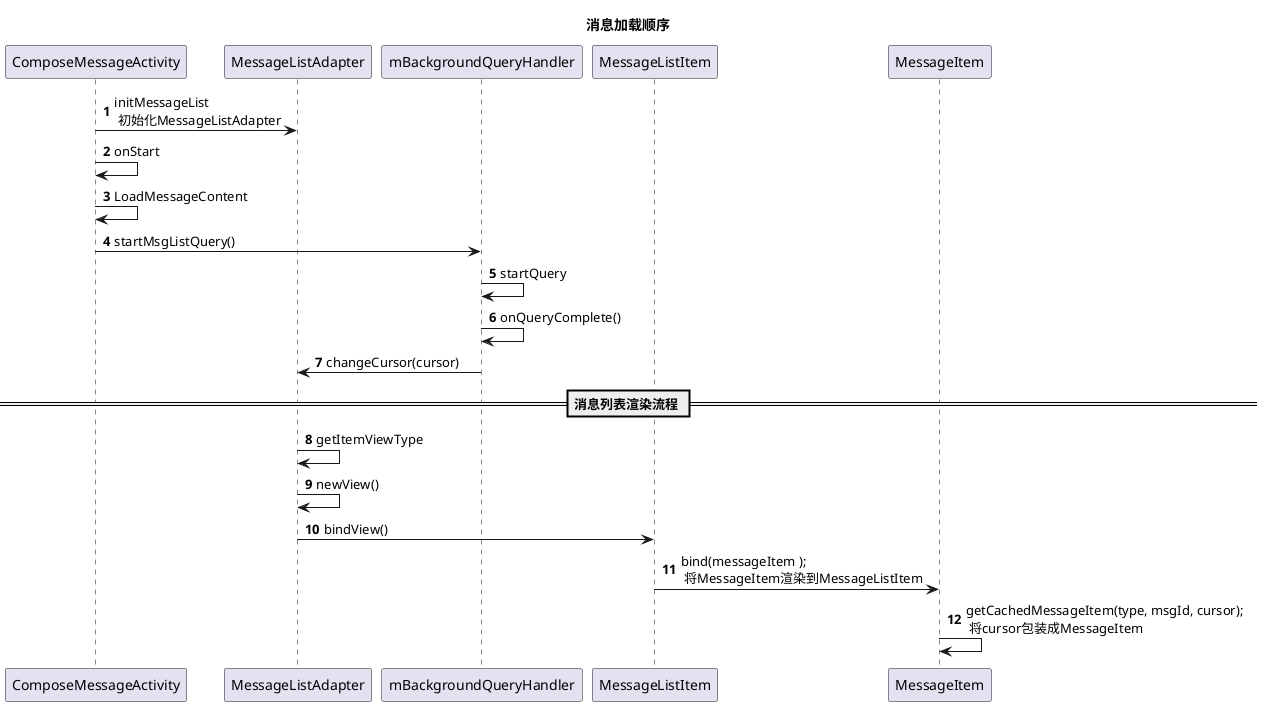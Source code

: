 @startuml
title 消息加载顺序
'自增长序号
autonumber

ComposeMessageActivity -> MessageListAdapter :initMessageList \n 初始化MessageListAdapter

'activate ComposeMessageActivity

ComposeMessageActivity -> ComposeMessageActivity : onStart
ComposeMessageActivity -> ComposeMessageActivity : LoadMessageContent
ComposeMessageActivity -> mBackgroundQueryHandler : startMsgListQuery()

'destroy ComposeMessageActivity


mBackgroundQueryHandler -> mBackgroundQueryHandler: startQuery
mBackgroundQueryHandler -> mBackgroundQueryHandler : onQueryComplete()
mBackgroundQueryHandler -> MessageListAdapter : changeCursor(cursor)

== 消息列表渲染流程 ==

MessageListAdapter -> MessageListAdapter: getItemViewType
MessageListAdapter -> MessageListAdapter: newView()
MessageListAdapter -> MessageListItem: bindView()
MessageListItem ->MessageItem: bind(messageItem ); \n 将MessageItem渲染到MessageListItem
MessageItem -> MessageItem : getCachedMessageItem(type, msgId, cursor);  \n 将cursor包装成MessageItem

'footer Page %page% of %lastpage%

@enduml